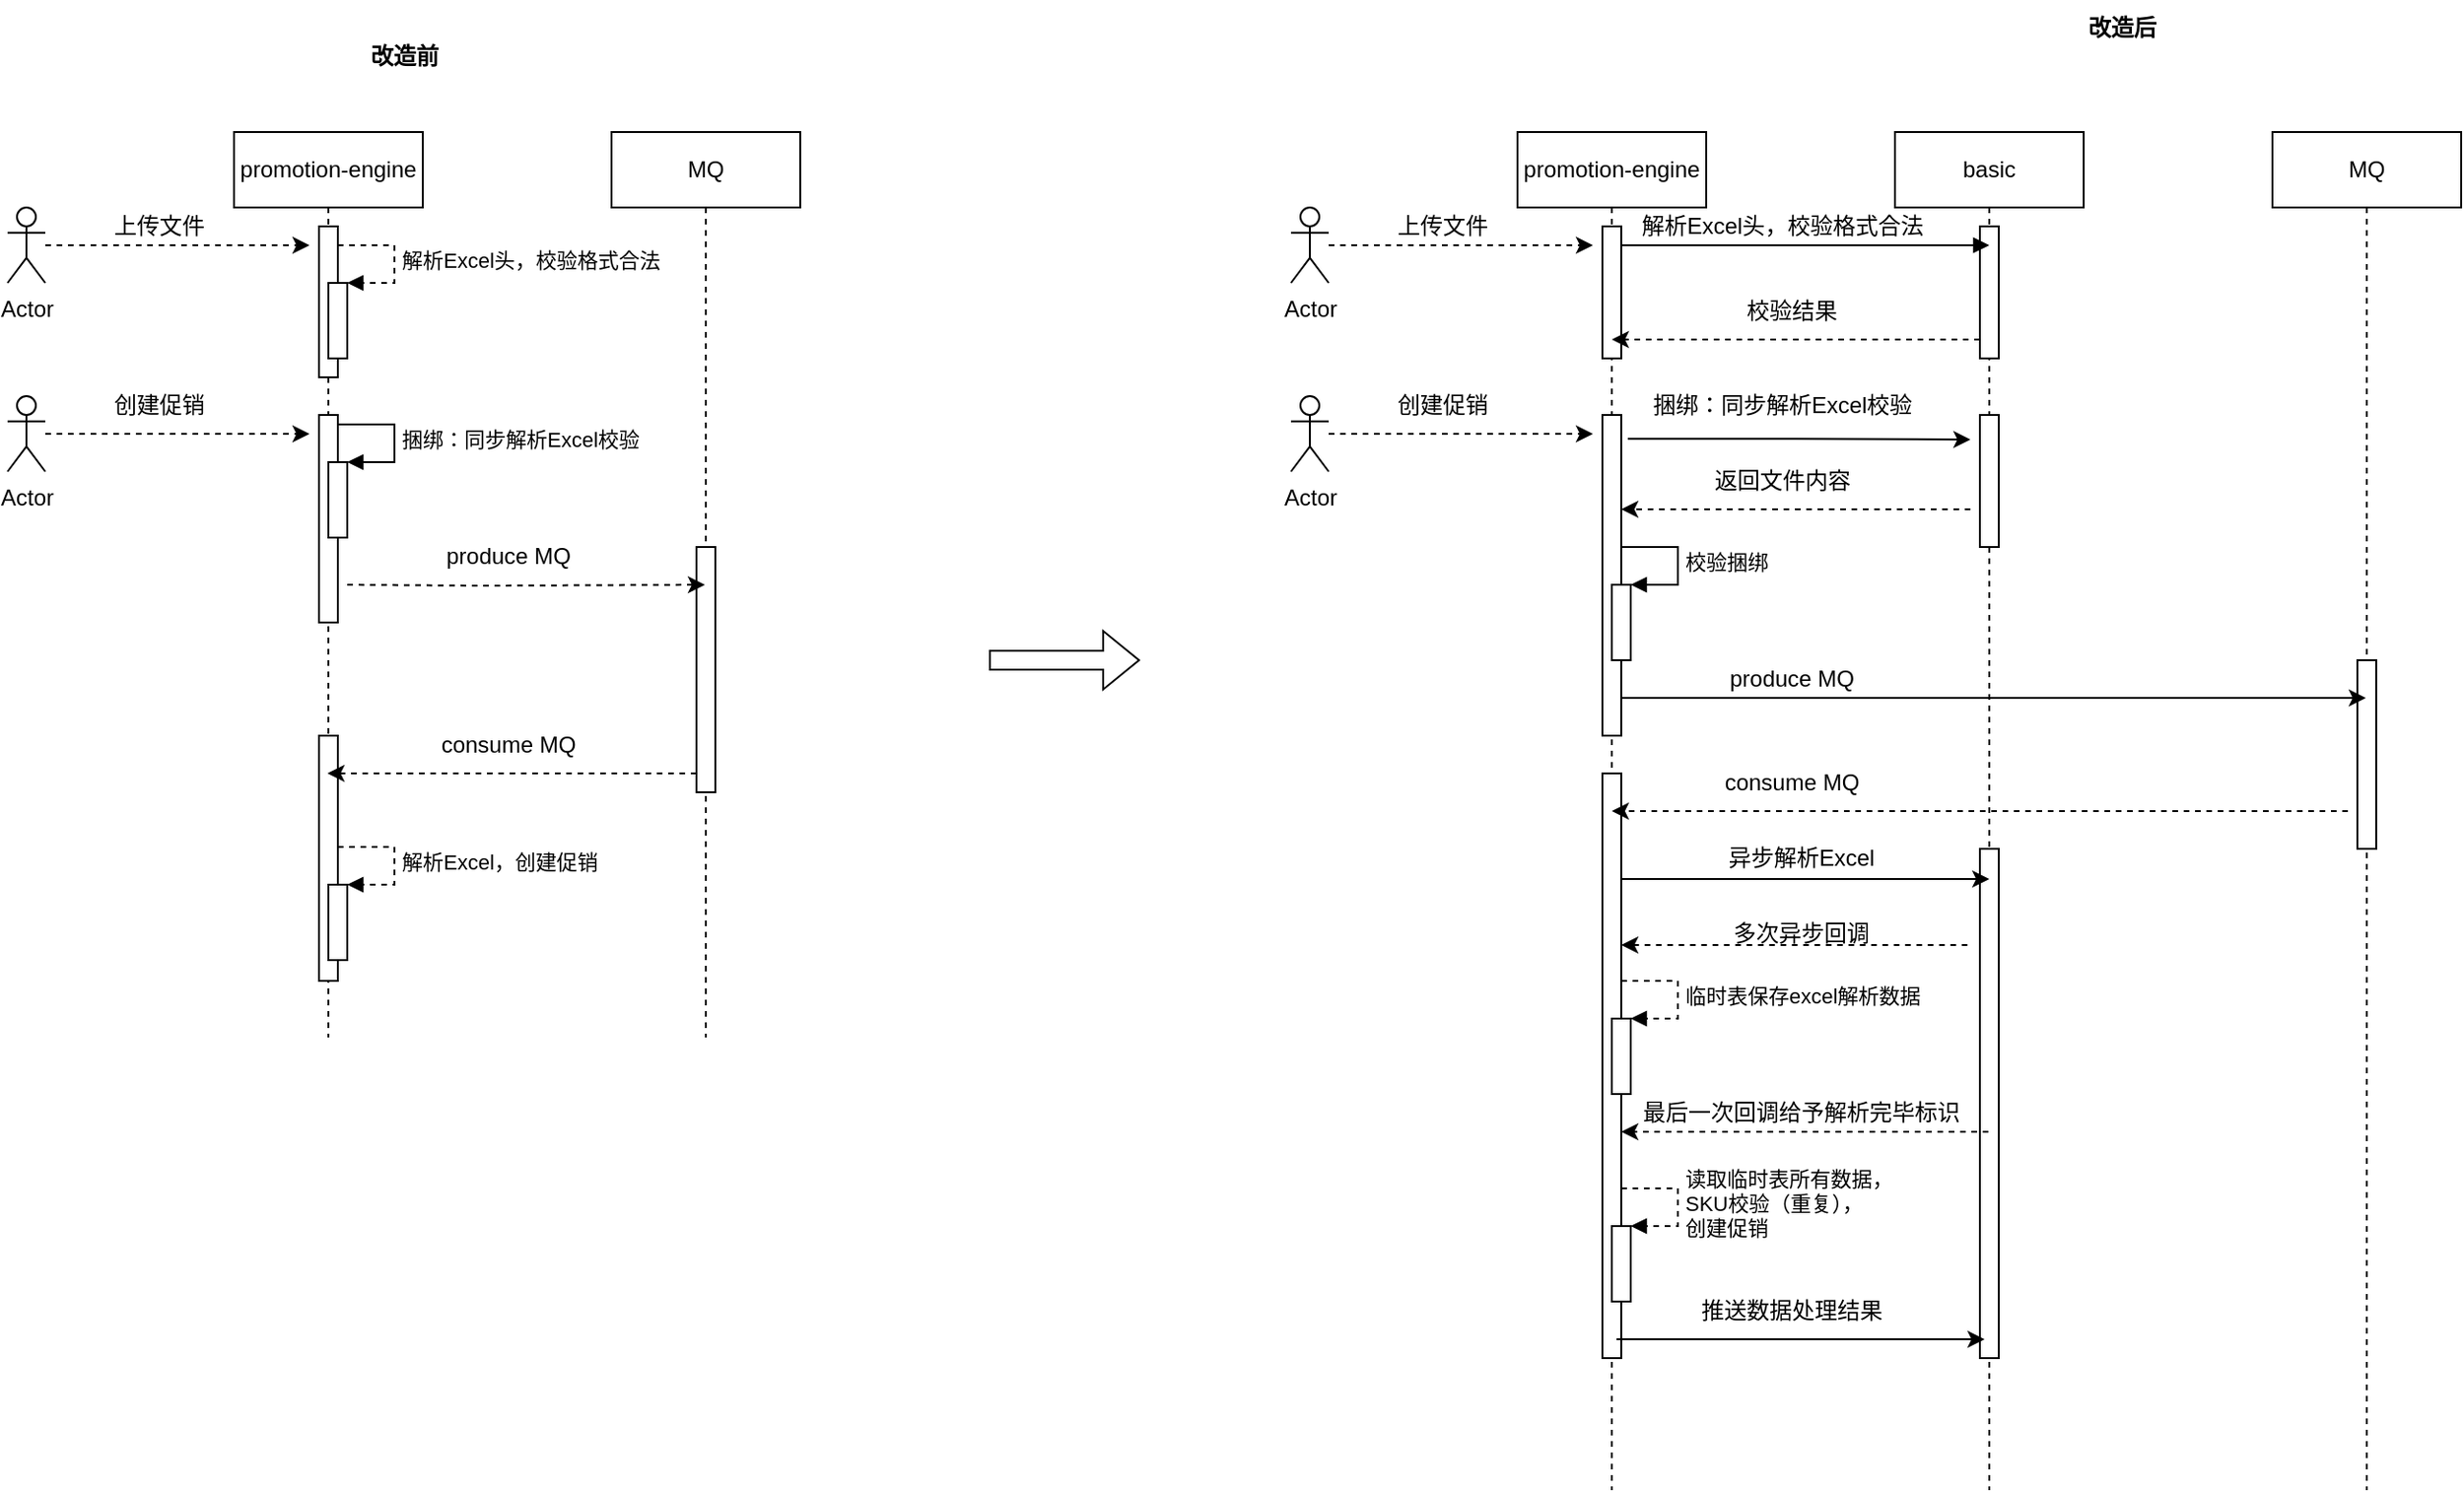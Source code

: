 <mxfile version="21.0.6" type="github">
  <diagram id="daWr7Y4OFURx9f-IC2Lk" name="第 1 页">
    <mxGraphModel dx="1830" dy="636" grid="1" gridSize="10" guides="1" tooltips="1" connect="1" arrows="1" fold="1" page="1" pageScale="1" pageWidth="827" pageHeight="1169" math="0" shadow="0">
      <root>
        <mxCell id="0" />
        <mxCell id="1" parent="0" />
        <mxCell id="nyJuiaISvNmFmO7uwHaw-2" value="promotion-engine" style="shape=umlLifeline;perimeter=lifelinePerimeter;whiteSpace=wrap;html=1;container=1;collapsible=0;recursiveResize=0;outlineConnect=0;" parent="1" vertex="1">
          <mxGeometry x="80" y="160" width="100" height="480" as="geometry" />
        </mxCell>
        <mxCell id="nyJuiaISvNmFmO7uwHaw-8" value="" style="html=1;points=[];perimeter=orthogonalPerimeter;" parent="nyJuiaISvNmFmO7uwHaw-2" vertex="1">
          <mxGeometry x="45" y="320" width="10" height="130" as="geometry" />
        </mxCell>
        <mxCell id="nyJuiaISvNmFmO7uwHaw-15" value="" style="html=1;points=[];perimeter=orthogonalPerimeter;" parent="nyJuiaISvNmFmO7uwHaw-2" vertex="1">
          <mxGeometry x="50" y="399" width="10" height="40" as="geometry" />
        </mxCell>
        <mxCell id="nyJuiaISvNmFmO7uwHaw-16" value="解析Excel，创建促销" style="edgeStyle=orthogonalEdgeStyle;html=1;align=left;spacingLeft=2;endArrow=block;rounded=0;entryX=1;entryY=0;dashed=1;" parent="nyJuiaISvNmFmO7uwHaw-2" target="nyJuiaISvNmFmO7uwHaw-15" edge="1">
          <mxGeometry relative="1" as="geometry">
            <mxPoint x="55" y="379" as="sourcePoint" />
            <Array as="points">
              <mxPoint x="85" y="379" />
            </Array>
          </mxGeometry>
        </mxCell>
        <mxCell id="nyJuiaISvNmFmO7uwHaw-18" value="" style="html=1;points=[];perimeter=orthogonalPerimeter;" parent="nyJuiaISvNmFmO7uwHaw-2" vertex="1">
          <mxGeometry x="45" y="50" width="10" height="80" as="geometry" />
        </mxCell>
        <mxCell id="nyJuiaISvNmFmO7uwHaw-21" value="" style="html=1;points=[];perimeter=orthogonalPerimeter;" parent="nyJuiaISvNmFmO7uwHaw-2" vertex="1">
          <mxGeometry x="50" y="80" width="10" height="40" as="geometry" />
        </mxCell>
        <mxCell id="nyJuiaISvNmFmO7uwHaw-22" value="解析Excel头，校验格式合法" style="edgeStyle=orthogonalEdgeStyle;html=1;align=left;spacingLeft=2;endArrow=block;rounded=0;entryX=1;entryY=0;dashed=1;" parent="nyJuiaISvNmFmO7uwHaw-2" target="nyJuiaISvNmFmO7uwHaw-21" edge="1">
          <mxGeometry relative="1" as="geometry">
            <mxPoint x="55" y="60" as="sourcePoint" />
            <Array as="points">
              <mxPoint x="85" y="60" />
            </Array>
          </mxGeometry>
        </mxCell>
        <mxCell id="nyJuiaISvNmFmO7uwHaw-30" value="" style="html=1;points=[];perimeter=orthogonalPerimeter;" parent="nyJuiaISvNmFmO7uwHaw-2" vertex="1">
          <mxGeometry x="45" y="150" width="10" height="110" as="geometry" />
        </mxCell>
        <mxCell id="nyJuiaISvNmFmO7uwHaw-3" value="" style="html=1;points=[];perimeter=orthogonalPerimeter;" parent="nyJuiaISvNmFmO7uwHaw-2" vertex="1">
          <mxGeometry x="50" y="175" width="10" height="40" as="geometry" />
        </mxCell>
        <mxCell id="nyJuiaISvNmFmO7uwHaw-4" value="捆绑：同步解析Excel校验" style="edgeStyle=orthogonalEdgeStyle;html=1;align=left;spacingLeft=2;endArrow=block;rounded=0;entryX=1;entryY=0;" parent="nyJuiaISvNmFmO7uwHaw-2" target="nyJuiaISvNmFmO7uwHaw-3" edge="1">
          <mxGeometry relative="1" as="geometry">
            <mxPoint x="55" y="155" as="sourcePoint" />
            <Array as="points">
              <mxPoint x="85" y="155" />
            </Array>
          </mxGeometry>
        </mxCell>
        <mxCell id="nyJuiaISvNmFmO7uwHaw-7" value="MQ" style="shape=umlLifeline;perimeter=lifelinePerimeter;whiteSpace=wrap;html=1;container=1;collapsible=0;recursiveResize=0;outlineConnect=0;" parent="1" vertex="1">
          <mxGeometry x="280" y="160" width="100" height="480" as="geometry" />
        </mxCell>
        <mxCell id="nyJuiaISvNmFmO7uwHaw-9" value="" style="html=1;points=[];perimeter=orthogonalPerimeter;" parent="nyJuiaISvNmFmO7uwHaw-7" vertex="1">
          <mxGeometry x="45" y="220" width="10" height="130" as="geometry" />
        </mxCell>
        <mxCell id="nyJuiaISvNmFmO7uwHaw-10" style="edgeStyle=orthogonalEdgeStyle;rounded=0;orthogonalLoop=1;jettySize=auto;html=1;dashed=1;" parent="1" target="nyJuiaISvNmFmO7uwHaw-7" edge="1">
          <mxGeometry relative="1" as="geometry">
            <mxPoint x="140" y="400" as="sourcePoint" />
            <mxPoint x="310" y="380" as="targetPoint" />
            <Array as="points" />
          </mxGeometry>
        </mxCell>
        <mxCell id="nyJuiaISvNmFmO7uwHaw-11" value="produce MQ" style="text;html=1;align=center;verticalAlign=middle;resizable=0;points=[];autosize=1;strokeColor=none;fillColor=none;" parent="1" vertex="1">
          <mxGeometry x="180" y="370" width="90" height="30" as="geometry" />
        </mxCell>
        <mxCell id="nyJuiaISvNmFmO7uwHaw-13" style="edgeStyle=orthogonalEdgeStyle;rounded=0;orthogonalLoop=1;jettySize=auto;html=1;dashed=1;" parent="1" source="nyJuiaISvNmFmO7uwHaw-9" edge="1">
          <mxGeometry relative="1" as="geometry">
            <mxPoint x="129.5" y="500" as="targetPoint" />
            <Array as="points">
              <mxPoint x="310" y="500" />
              <mxPoint x="310" y="500" />
            </Array>
          </mxGeometry>
        </mxCell>
        <mxCell id="nyJuiaISvNmFmO7uwHaw-14" value="consume&amp;nbsp;MQ" style="text;html=1;align=center;verticalAlign=middle;resizable=0;points=[];autosize=1;strokeColor=none;fillColor=none;" parent="1" vertex="1">
          <mxGeometry x="180" y="470" width="90" height="30" as="geometry" />
        </mxCell>
        <mxCell id="nyJuiaISvNmFmO7uwHaw-19" style="edgeStyle=orthogonalEdgeStyle;rounded=0;orthogonalLoop=1;jettySize=auto;html=1;dashed=1;" parent="1" source="nyJuiaISvNmFmO7uwHaw-17" edge="1">
          <mxGeometry relative="1" as="geometry">
            <mxPoint x="120" y="220" as="targetPoint" />
          </mxGeometry>
        </mxCell>
        <mxCell id="nyJuiaISvNmFmO7uwHaw-17" value="Actor" style="shape=umlActor;verticalLabelPosition=bottom;verticalAlign=top;html=1;" parent="1" vertex="1">
          <mxGeometry x="-40" y="200" width="20" height="40" as="geometry" />
        </mxCell>
        <mxCell id="nyJuiaISvNmFmO7uwHaw-23" value="上传文件" style="text;html=1;align=center;verticalAlign=middle;resizable=0;points=[];autosize=1;strokeColor=none;fillColor=none;" parent="1" vertex="1">
          <mxGeometry x="5" y="195" width="70" height="30" as="geometry" />
        </mxCell>
        <mxCell id="nyJuiaISvNmFmO7uwHaw-27" style="edgeStyle=orthogonalEdgeStyle;rounded=0;orthogonalLoop=1;jettySize=auto;html=1;dashed=1;" parent="1" source="nyJuiaISvNmFmO7uwHaw-28" edge="1">
          <mxGeometry relative="1" as="geometry">
            <mxPoint x="120" y="320" as="targetPoint" />
          </mxGeometry>
        </mxCell>
        <mxCell id="nyJuiaISvNmFmO7uwHaw-28" value="Actor" style="shape=umlActor;verticalLabelPosition=bottom;verticalAlign=top;html=1;" parent="1" vertex="1">
          <mxGeometry x="-40" y="300" width="20" height="40" as="geometry" />
        </mxCell>
        <mxCell id="nyJuiaISvNmFmO7uwHaw-29" value="创建促销" style="text;html=1;align=center;verticalAlign=middle;resizable=0;points=[];autosize=1;strokeColor=none;fillColor=none;" parent="1" vertex="1">
          <mxGeometry x="5" y="290" width="70" height="30" as="geometry" />
        </mxCell>
        <mxCell id="nyJuiaISvNmFmO7uwHaw-54" value="promotion-engine" style="shape=umlLifeline;perimeter=lifelinePerimeter;whiteSpace=wrap;html=1;container=1;collapsible=0;recursiveResize=0;outlineConnect=0;" parent="1" vertex="1">
          <mxGeometry x="760" y="160" width="100" height="720" as="geometry" />
        </mxCell>
        <mxCell id="nyJuiaISvNmFmO7uwHaw-55" value="" style="html=1;points=[];perimeter=orthogonalPerimeter;" parent="nyJuiaISvNmFmO7uwHaw-54" vertex="1">
          <mxGeometry x="45" y="340" width="10" height="310" as="geometry" />
        </mxCell>
        <mxCell id="nyJuiaISvNmFmO7uwHaw-56" value="" style="html=1;points=[];perimeter=orthogonalPerimeter;" parent="nyJuiaISvNmFmO7uwHaw-54" vertex="1">
          <mxGeometry x="50" y="470" width="10" height="40" as="geometry" />
        </mxCell>
        <mxCell id="nyJuiaISvNmFmO7uwHaw-57" value="临时表保存excel解析数据" style="edgeStyle=orthogonalEdgeStyle;html=1;align=left;spacingLeft=2;endArrow=block;rounded=0;entryX=1;entryY=0;dashed=1;" parent="nyJuiaISvNmFmO7uwHaw-54" target="nyJuiaISvNmFmO7uwHaw-56" edge="1">
          <mxGeometry x="0.013" relative="1" as="geometry">
            <mxPoint x="55" y="450" as="sourcePoint" />
            <Array as="points">
              <mxPoint x="85" y="450" />
            </Array>
            <mxPoint as="offset" />
          </mxGeometry>
        </mxCell>
        <mxCell id="nyJuiaISvNmFmO7uwHaw-58" value="" style="html=1;points=[];perimeter=orthogonalPerimeter;" parent="nyJuiaISvNmFmO7uwHaw-54" vertex="1">
          <mxGeometry x="45" y="50" width="10" height="70" as="geometry" />
        </mxCell>
        <mxCell id="nyJuiaISvNmFmO7uwHaw-61" value="" style="html=1;points=[];perimeter=orthogonalPerimeter;" parent="nyJuiaISvNmFmO7uwHaw-54" vertex="1">
          <mxGeometry x="45" y="150" width="10" height="170" as="geometry" />
        </mxCell>
        <mxCell id="nyJuiaISvNmFmO7uwHaw-62" value="" style="html=1;points=[];perimeter=orthogonalPerimeter;" parent="nyJuiaISvNmFmO7uwHaw-54" vertex="1">
          <mxGeometry x="50" y="240" width="10" height="40" as="geometry" />
        </mxCell>
        <mxCell id="nyJuiaISvNmFmO7uwHaw-63" value="校验捆绑" style="edgeStyle=orthogonalEdgeStyle;html=1;align=left;spacingLeft=2;endArrow=block;rounded=0;entryX=1;entryY=0;" parent="nyJuiaISvNmFmO7uwHaw-54" target="nyJuiaISvNmFmO7uwHaw-62" edge="1">
          <mxGeometry relative="1" as="geometry">
            <mxPoint x="55" y="220" as="sourcePoint" />
            <Array as="points">
              <mxPoint x="85" y="220" />
            </Array>
          </mxGeometry>
        </mxCell>
        <mxCell id="nyJuiaISvNmFmO7uwHaw-103" value="" style="html=1;points=[];perimeter=orthogonalPerimeter;" parent="nyJuiaISvNmFmO7uwHaw-54" vertex="1">
          <mxGeometry x="50" y="580" width="10" height="40" as="geometry" />
        </mxCell>
        <mxCell id="nyJuiaISvNmFmO7uwHaw-104" value="读取临时表所有数据，&lt;br&gt;SKU校验（重复），&lt;br&gt;创建促销" style="edgeStyle=orthogonalEdgeStyle;html=1;align=left;spacingLeft=2;endArrow=block;rounded=0;entryX=1;entryY=0;dashed=1;" parent="nyJuiaISvNmFmO7uwHaw-54" target="nyJuiaISvNmFmO7uwHaw-103" edge="1">
          <mxGeometry relative="1" as="geometry">
            <mxPoint x="55" y="560" as="sourcePoint" />
            <Array as="points">
              <mxPoint x="85" y="560" />
            </Array>
          </mxGeometry>
        </mxCell>
        <mxCell id="nyJuiaISvNmFmO7uwHaw-64" value="basic" style="shape=umlLifeline;perimeter=lifelinePerimeter;whiteSpace=wrap;html=1;container=1;collapsible=0;recursiveResize=0;outlineConnect=0;" parent="1" vertex="1">
          <mxGeometry x="960" y="160" width="100" height="720" as="geometry" />
        </mxCell>
        <mxCell id="nyJuiaISvNmFmO7uwHaw-65" value="" style="html=1;points=[];perimeter=orthogonalPerimeter;" parent="nyJuiaISvNmFmO7uwHaw-64" vertex="1">
          <mxGeometry x="45" y="150" width="10" height="70" as="geometry" />
        </mxCell>
        <mxCell id="nyJuiaISvNmFmO7uwHaw-76" value="" style="html=1;points=[];perimeter=orthogonalPerimeter;" parent="nyJuiaISvNmFmO7uwHaw-64" vertex="1">
          <mxGeometry x="45" y="50" width="10" height="70" as="geometry" />
        </mxCell>
        <mxCell id="nyJuiaISvNmFmO7uwHaw-93" value="" style="html=1;points=[];perimeter=orthogonalPerimeter;" parent="nyJuiaISvNmFmO7uwHaw-64" vertex="1">
          <mxGeometry x="45" y="380" width="10" height="270" as="geometry" />
        </mxCell>
        <mxCell id="nyJuiaISvNmFmO7uwHaw-70" style="edgeStyle=orthogonalEdgeStyle;rounded=0;orthogonalLoop=1;jettySize=auto;html=1;dashed=1;" parent="1" source="nyJuiaISvNmFmO7uwHaw-71" edge="1">
          <mxGeometry relative="1" as="geometry">
            <mxPoint x="800" y="220" as="targetPoint" />
          </mxGeometry>
        </mxCell>
        <mxCell id="nyJuiaISvNmFmO7uwHaw-71" value="Actor" style="shape=umlActor;verticalLabelPosition=bottom;verticalAlign=top;html=1;" parent="1" vertex="1">
          <mxGeometry x="640" y="200" width="20" height="40" as="geometry" />
        </mxCell>
        <mxCell id="nyJuiaISvNmFmO7uwHaw-72" value="上传文件" style="text;html=1;align=center;verticalAlign=middle;resizable=0;points=[];autosize=1;strokeColor=none;fillColor=none;" parent="1" vertex="1">
          <mxGeometry x="685" y="195" width="70" height="30" as="geometry" />
        </mxCell>
        <mxCell id="nyJuiaISvNmFmO7uwHaw-73" style="edgeStyle=orthogonalEdgeStyle;rounded=0;orthogonalLoop=1;jettySize=auto;html=1;dashed=1;" parent="1" source="nyJuiaISvNmFmO7uwHaw-74" edge="1">
          <mxGeometry relative="1" as="geometry">
            <mxPoint x="800" y="320" as="targetPoint" />
          </mxGeometry>
        </mxCell>
        <mxCell id="nyJuiaISvNmFmO7uwHaw-74" value="Actor" style="shape=umlActor;verticalLabelPosition=bottom;verticalAlign=top;html=1;" parent="1" vertex="1">
          <mxGeometry x="640" y="300" width="20" height="40" as="geometry" />
        </mxCell>
        <mxCell id="nyJuiaISvNmFmO7uwHaw-75" value="创建促销" style="text;html=1;align=center;verticalAlign=middle;resizable=0;points=[];autosize=1;strokeColor=none;fillColor=none;" parent="1" vertex="1">
          <mxGeometry x="685" y="290" width="70" height="30" as="geometry" />
        </mxCell>
        <mxCell id="nyJuiaISvNmFmO7uwHaw-77" value="" style="edgeStyle=orthogonalEdgeStyle;html=1;align=left;spacingLeft=2;endArrow=block;rounded=0;entryX=0.5;entryY=0.125;entryDx=0;entryDy=0;entryPerimeter=0;" parent="1" edge="1">
          <mxGeometry relative="1" as="geometry">
            <mxPoint x="815" y="220" as="sourcePoint" />
            <Array as="points" />
            <mxPoint x="1010" y="220" as="targetPoint" />
          </mxGeometry>
        </mxCell>
        <mxCell id="nyJuiaISvNmFmO7uwHaw-78" style="edgeStyle=orthogonalEdgeStyle;rounded=0;orthogonalLoop=1;jettySize=auto;html=1;entryX=0.5;entryY=0.857;entryDx=0;entryDy=0;entryPerimeter=0;dashed=1;" parent="1" source="nyJuiaISvNmFmO7uwHaw-76" target="nyJuiaISvNmFmO7uwHaw-58" edge="1">
          <mxGeometry relative="1" as="geometry">
            <Array as="points">
              <mxPoint x="990" y="270" />
              <mxPoint x="990" y="270" />
            </Array>
          </mxGeometry>
        </mxCell>
        <mxCell id="nyJuiaISvNmFmO7uwHaw-79" value="解析Excel头，校验格式合法" style="text;html=1;align=center;verticalAlign=middle;resizable=0;points=[];autosize=1;strokeColor=none;fillColor=none;" parent="1" vertex="1">
          <mxGeometry x="815" y="195" width="170" height="30" as="geometry" />
        </mxCell>
        <mxCell id="nyJuiaISvNmFmO7uwHaw-80" value="校验结果" style="text;html=1;align=center;verticalAlign=middle;resizable=0;points=[];autosize=1;strokeColor=none;fillColor=none;" parent="1" vertex="1">
          <mxGeometry x="870" y="240" width="70" height="30" as="geometry" />
        </mxCell>
        <mxCell id="nyJuiaISvNmFmO7uwHaw-82" style="edgeStyle=orthogonalEdgeStyle;rounded=0;orthogonalLoop=1;jettySize=auto;html=1;exitX=1.344;exitY=0.074;exitDx=0;exitDy=0;exitPerimeter=0;" parent="1" source="nyJuiaISvNmFmO7uwHaw-61" edge="1">
          <mxGeometry relative="1" as="geometry">
            <mxPoint x="1000" y="323" as="targetPoint" />
            <Array as="points" />
          </mxGeometry>
        </mxCell>
        <mxCell id="nyJuiaISvNmFmO7uwHaw-83" value="捆绑：同步解析Excel校验" style="text;html=1;align=center;verticalAlign=middle;resizable=0;points=[];autosize=1;strokeColor=none;fillColor=none;" parent="1" vertex="1">
          <mxGeometry x="820" y="290" width="160" height="30" as="geometry" />
        </mxCell>
        <mxCell id="nyJuiaISvNmFmO7uwHaw-84" style="edgeStyle=orthogonalEdgeStyle;rounded=0;orthogonalLoop=1;jettySize=auto;html=1;entryX=0.5;entryY=0.857;entryDx=0;entryDy=0;entryPerimeter=0;dashed=1;" parent="1" edge="1">
          <mxGeometry relative="1" as="geometry">
            <mxPoint x="1000" y="360" as="sourcePoint" />
            <mxPoint x="815" y="360" as="targetPoint" />
            <Array as="points">
              <mxPoint x="995" y="360.01" />
              <mxPoint x="995" y="360.01" />
            </Array>
          </mxGeometry>
        </mxCell>
        <mxCell id="nyJuiaISvNmFmO7uwHaw-85" value="返回文件内容" style="text;html=1;align=center;verticalAlign=middle;resizable=0;points=[];autosize=1;strokeColor=none;fillColor=none;" parent="1" vertex="1">
          <mxGeometry x="850" y="330" width="100" height="30" as="geometry" />
        </mxCell>
        <mxCell id="nyJuiaISvNmFmO7uwHaw-86" value="MQ" style="shape=umlLifeline;perimeter=lifelinePerimeter;whiteSpace=wrap;html=1;container=1;collapsible=0;recursiveResize=0;outlineConnect=0;" parent="1" vertex="1">
          <mxGeometry x="1160" y="160" width="100" height="720" as="geometry" />
        </mxCell>
        <mxCell id="nyJuiaISvNmFmO7uwHaw-87" value="" style="html=1;points=[];perimeter=orthogonalPerimeter;" parent="nyJuiaISvNmFmO7uwHaw-86" vertex="1">
          <mxGeometry x="45" y="280" width="10" height="100" as="geometry" />
        </mxCell>
        <mxCell id="nyJuiaISvNmFmO7uwHaw-89" style="edgeStyle=orthogonalEdgeStyle;rounded=0;orthogonalLoop=1;jettySize=auto;html=1;" parent="1" source="nyJuiaISvNmFmO7uwHaw-61" target="nyJuiaISvNmFmO7uwHaw-86" edge="1">
          <mxGeometry relative="1" as="geometry">
            <Array as="points">
              <mxPoint x="1150" y="460" />
              <mxPoint x="1150" y="460" />
            </Array>
          </mxGeometry>
        </mxCell>
        <mxCell id="nyJuiaISvNmFmO7uwHaw-90" value="produce&amp;nbsp;MQ" style="text;html=1;align=center;verticalAlign=middle;resizable=0;points=[];autosize=1;strokeColor=none;fillColor=none;" parent="1" vertex="1">
          <mxGeometry x="860" y="435" width="90" height="30" as="geometry" />
        </mxCell>
        <mxCell id="nyJuiaISvNmFmO7uwHaw-91" style="edgeStyle=orthogonalEdgeStyle;rounded=0;orthogonalLoop=1;jettySize=auto;html=1;dashed=1;" parent="1" target="nyJuiaISvNmFmO7uwHaw-54" edge="1">
          <mxGeometry relative="1" as="geometry">
            <mxPoint x="1200" y="520" as="sourcePoint" />
            <mxPoint x="960" y="510" as="targetPoint" />
            <Array as="points">
              <mxPoint x="930" y="520" />
              <mxPoint x="930" y="520" />
            </Array>
          </mxGeometry>
        </mxCell>
        <mxCell id="nyJuiaISvNmFmO7uwHaw-92" value="consume&amp;nbsp;MQ" style="text;html=1;align=center;verticalAlign=middle;resizable=0;points=[];autosize=1;strokeColor=none;fillColor=none;" parent="1" vertex="1">
          <mxGeometry x="860" y="490" width="90" height="30" as="geometry" />
        </mxCell>
        <mxCell id="nyJuiaISvNmFmO7uwHaw-94" style="edgeStyle=orthogonalEdgeStyle;rounded=0;orthogonalLoop=1;jettySize=auto;html=1;entryX=0.5;entryY=0.286;entryDx=0;entryDy=0;entryPerimeter=0;" parent="1" edge="1">
          <mxGeometry relative="1" as="geometry">
            <mxPoint x="815" y="556" as="sourcePoint" />
            <mxPoint x="1010" y="556.02" as="targetPoint" />
            <Array as="points">
              <mxPoint x="840" y="556" />
              <mxPoint x="840" y="556" />
            </Array>
          </mxGeometry>
        </mxCell>
        <mxCell id="nyJuiaISvNmFmO7uwHaw-95" style="edgeStyle=orthogonalEdgeStyle;rounded=0;orthogonalLoop=1;jettySize=auto;html=1;startArrow=classic;startFill=1;endArrow=none;endFill=0;dashed=1;" parent="1" edge="1">
          <mxGeometry relative="1" as="geometry">
            <mxPoint x="815" y="591" as="sourcePoint" />
            <mxPoint x="1000" y="591" as="targetPoint" />
            <Array as="points">
              <mxPoint x="840" y="591" />
              <mxPoint x="840" y="591" />
            </Array>
          </mxGeometry>
        </mxCell>
        <mxCell id="nyJuiaISvNmFmO7uwHaw-96" value="异步解析Excel" style="text;html=1;align=center;verticalAlign=middle;resizable=0;points=[];autosize=1;strokeColor=none;fillColor=none;" parent="1" vertex="1">
          <mxGeometry x="860" y="530" width="100" height="30" as="geometry" />
        </mxCell>
        <mxCell id="nyJuiaISvNmFmO7uwHaw-97" value="多次异步回调" style="text;html=1;align=center;verticalAlign=middle;resizable=0;points=[];autosize=1;strokeColor=none;fillColor=none;" parent="1" vertex="1">
          <mxGeometry x="860" y="570" width="100" height="30" as="geometry" />
        </mxCell>
        <mxCell id="nyJuiaISvNmFmO7uwHaw-98" style="edgeStyle=orthogonalEdgeStyle;rounded=0;orthogonalLoop=1;jettySize=auto;html=1;dashed=1;" parent="1" source="nyJuiaISvNmFmO7uwHaw-64" edge="1">
          <mxGeometry relative="1" as="geometry">
            <mxPoint x="984" y="690" as="sourcePoint" />
            <mxPoint x="815" y="690" as="targetPoint" />
            <Array as="points">
              <mxPoint x="970" y="690" />
              <mxPoint x="970" y="690" />
            </Array>
          </mxGeometry>
        </mxCell>
        <mxCell id="nyJuiaISvNmFmO7uwHaw-100" value="最后一次回调给予解析完毕标识" style="text;html=1;align=center;verticalAlign=middle;resizable=0;points=[];autosize=1;strokeColor=none;fillColor=none;" parent="1" vertex="1">
          <mxGeometry x="815" y="665" width="190" height="30" as="geometry" />
        </mxCell>
        <mxCell id="nyJuiaISvNmFmO7uwHaw-105" value="" style="shape=flexArrow;endArrow=classic;html=1;rounded=0;" parent="1" edge="1">
          <mxGeometry width="50" height="50" relative="1" as="geometry">
            <mxPoint x="480" y="440" as="sourcePoint" />
            <mxPoint x="560" y="440" as="targetPoint" />
          </mxGeometry>
        </mxCell>
        <mxCell id="nyJuiaISvNmFmO7uwHaw-106" value="&lt;b&gt;改造前&lt;/b&gt;" style="text;html=1;align=center;verticalAlign=middle;resizable=0;points=[];autosize=1;strokeColor=none;fillColor=none;" parent="1" vertex="1">
          <mxGeometry x="140" y="105" width="60" height="30" as="geometry" />
        </mxCell>
        <mxCell id="nyJuiaISvNmFmO7uwHaw-107" value="&lt;b&gt;改造后&lt;/b&gt;" style="text;html=1;align=center;verticalAlign=middle;resizable=0;points=[];autosize=1;strokeColor=none;fillColor=none;" parent="1" vertex="1">
          <mxGeometry x="1050" y="90" width="60" height="30" as="geometry" />
        </mxCell>
        <mxCell id="EUxmV1XCxSGdcXlaIXv6-2" style="edgeStyle=orthogonalEdgeStyle;rounded=0;orthogonalLoop=1;jettySize=auto;html=1;entryX=0.5;entryY=0.286;entryDx=0;entryDy=0;entryPerimeter=0;" edge="1" parent="1">
          <mxGeometry relative="1" as="geometry">
            <mxPoint x="812.5" y="800" as="sourcePoint" />
            <mxPoint x="1007.5" y="800.02" as="targetPoint" />
            <Array as="points">
              <mxPoint x="837.5" y="800" />
              <mxPoint x="837.5" y="800" />
            </Array>
          </mxGeometry>
        </mxCell>
        <mxCell id="EUxmV1XCxSGdcXlaIXv6-3" value="推送数据处理结果" style="text;html=1;align=center;verticalAlign=middle;resizable=0;points=[];autosize=1;strokeColor=none;fillColor=none;" vertex="1" parent="1">
          <mxGeometry x="845" y="770" width="120" height="30" as="geometry" />
        </mxCell>
      </root>
    </mxGraphModel>
  </diagram>
</mxfile>
